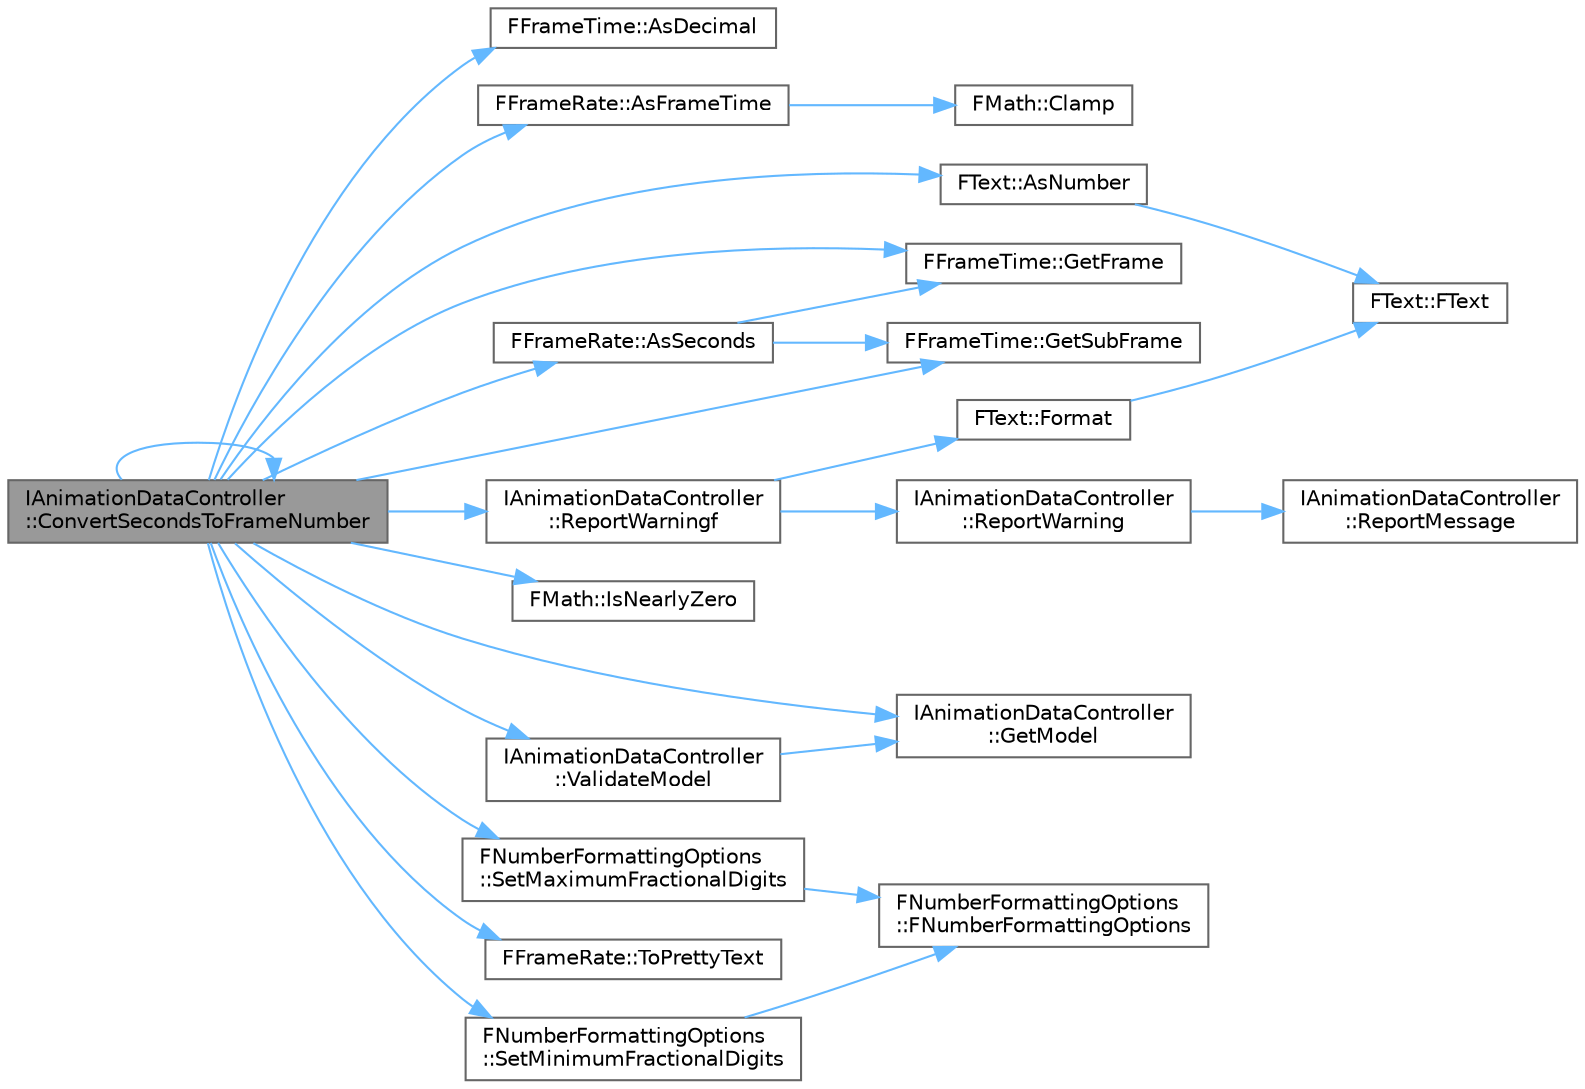 digraph "IAnimationDataController::ConvertSecondsToFrameNumber"
{
 // INTERACTIVE_SVG=YES
 // LATEX_PDF_SIZE
  bgcolor="transparent";
  edge [fontname=Helvetica,fontsize=10,labelfontname=Helvetica,labelfontsize=10];
  node [fontname=Helvetica,fontsize=10,shape=box,height=0.2,width=0.4];
  rankdir="LR";
  Node1 [id="Node000001",label="IAnimationDataController\l::ConvertSecondsToFrameNumber",height=0.2,width=0.4,color="gray40", fillcolor="grey60", style="filled", fontcolor="black",tooltip="Returns the final frame number calculating according to the Model its frame-rate, additionally output..."];
  Node1 -> Node2 [id="edge1_Node000001_Node000002",color="steelblue1",style="solid",tooltip=" "];
  Node2 [id="Node000002",label="FFrameTime::AsDecimal",height=0.2,width=0.4,color="grey40", fillcolor="white", style="filled",URL="$df/d8e/structFFrameTime.html#a4b95183f0fa5d79b37321a0780ae17b8",tooltip="Retrieve a decimal representation of this frame time Sub frames are always added to the current frame..."];
  Node1 -> Node3 [id="edge2_Node000001_Node000003",color="steelblue1",style="solid",tooltip=" "];
  Node3 [id="Node000003",label="FFrameRate::AsFrameTime",height=0.2,width=0.4,color="grey40", fillcolor="white", style="filled",URL="$df/d97/structFFrameRate.html#af0c2ae43d6f39ddf323dac51314583d4",tooltip="Convert the specified time in seconds to a frame number by rounding down to the nearest integer."];
  Node3 -> Node4 [id="edge3_Node000003_Node000004",color="steelblue1",style="solid",tooltip=" "];
  Node4 [id="Node000004",label="FMath::Clamp",height=0.2,width=0.4,color="grey40", fillcolor="white", style="filled",URL="$dc/d20/structFMath.html#a7dbca5929b2ea7f13304eb4c927dab6c",tooltip="Clamps X to be between Min and Max, inclusive."];
  Node1 -> Node5 [id="edge4_Node000001_Node000005",color="steelblue1",style="solid",tooltip=" "];
  Node5 [id="Node000005",label="FText::AsNumber",height=0.2,width=0.4,color="grey40", fillcolor="white", style="filled",URL="$d0/dcb/classFText.html#a5fd37ac92e085ef4f2b7ed1894be5baa",tooltip="Generate an FText that represents the passed number in the current culture."];
  Node5 -> Node6 [id="edge5_Node000005_Node000006",color="steelblue1",style="solid",tooltip=" "];
  Node6 [id="Node000006",label="FText::FText",height=0.2,width=0.4,color="grey40", fillcolor="white", style="filled",URL="$d0/dcb/classFText.html#aed2543585ee29658b23f660d8108334c",tooltip=" "];
  Node1 -> Node7 [id="edge6_Node000001_Node000007",color="steelblue1",style="solid",tooltip=" "];
  Node7 [id="Node000007",label="FFrameRate::AsSeconds",height=0.2,width=0.4,color="grey40", fillcolor="white", style="filled",URL="$df/d97/structFFrameRate.html#a3609c31a2e42d385d8a36a4fd5a2a89c",tooltip="Convert the specified frame number to a floating-point number of seconds based on this framerate."];
  Node7 -> Node8 [id="edge7_Node000007_Node000008",color="steelblue1",style="solid",tooltip=" "];
  Node8 [id="Node000008",label="FFrameTime::GetFrame",height=0.2,width=0.4,color="grey40", fillcolor="white", style="filled",URL="$df/d8e/structFFrameTime.html#a9c0ade8bc32907ebd0599146050f50aa",tooltip="Access this time's frame number."];
  Node7 -> Node9 [id="edge8_Node000007_Node000009",color="steelblue1",style="solid",tooltip=" "];
  Node9 [id="Node000009",label="FFrameTime::GetSubFrame",height=0.2,width=0.4,color="grey40", fillcolor="white", style="filled",URL="$df/d8e/structFFrameTime.html#abe04028be2226dc957dc0ec844d070ab",tooltip="Access this time's sub frame."];
  Node1 -> Node1 [id="edge9_Node000001_Node000001",color="steelblue1",style="solid",tooltip=" "];
  Node1 -> Node8 [id="edge10_Node000001_Node000008",color="steelblue1",style="solid",tooltip=" "];
  Node1 -> Node10 [id="edge11_Node000001_Node000010",color="steelblue1",style="solid",tooltip=" "];
  Node10 [id="Node000010",label="IAnimationDataController\l::GetModel",height=0.2,width=0.4,color="grey40", fillcolor="white", style="filled",URL="$d5/db0/classIAnimationDataController.html#a13a455117c65c921502e43d58c38afea",tooltip=" "];
  Node1 -> Node9 [id="edge12_Node000001_Node000009",color="steelblue1",style="solid",tooltip=" "];
  Node1 -> Node11 [id="edge13_Node000001_Node000011",color="steelblue1",style="solid",tooltip=" "];
  Node11 [id="Node000011",label="FMath::IsNearlyZero",height=0.2,width=0.4,color="grey40", fillcolor="white", style="filled",URL="$dc/d20/structFMath.html#ac9075b119b641d69ef4475cc5c2a60a8",tooltip="Checks if a floating point number is nearly zero."];
  Node1 -> Node12 [id="edge14_Node000001_Node000012",color="steelblue1",style="solid",tooltip=" "];
  Node12 [id="Node000012",label="IAnimationDataController\l::ReportWarningf",height=0.2,width=0.4,color="grey40", fillcolor="white", style="filled",URL="$d5/db0/classIAnimationDataController.html#afbca10c73aff3b40d254941b97d3fd40",tooltip=" "];
  Node12 -> Node13 [id="edge15_Node000012_Node000013",color="steelblue1",style="solid",tooltip=" "];
  Node13 [id="Node000013",label="FText::Format",height=0.2,width=0.4,color="grey40", fillcolor="white", style="filled",URL="$d0/dcb/classFText.html#a2e34f477b25799b29ea7ae5709259ae1",tooltip="Format the given map of key->value pairs as named arguments within the given format pattern."];
  Node13 -> Node6 [id="edge16_Node000013_Node000006",color="steelblue1",style="solid",tooltip=" "];
  Node12 -> Node14 [id="edge17_Node000012_Node000014",color="steelblue1",style="solid",tooltip=" "];
  Node14 [id="Node000014",label="IAnimationDataController\l::ReportWarning",height=0.2,width=0.4,color="grey40", fillcolor="white", style="filled",URL="$d5/db0/classIAnimationDataController.html#a3235de0adeb881889b81a83ae5910b8b",tooltip=" "];
  Node14 -> Node15 [id="edge18_Node000014_Node000015",color="steelblue1",style="solid",tooltip=" "];
  Node15 [id="Node000015",label="IAnimationDataController\l::ReportMessage",height=0.2,width=0.4,color="grey40", fillcolor="white", style="filled",URL="$d5/db0/classIAnimationDataController.html#a4c9d071e125c6cb90b8381fed309314d",tooltip=" "];
  Node1 -> Node16 [id="edge19_Node000001_Node000016",color="steelblue1",style="solid",tooltip=" "];
  Node16 [id="Node000016",label="FNumberFormattingOptions\l::SetMaximumFractionalDigits",height=0.2,width=0.4,color="grey40", fillcolor="white", style="filled",URL="$dc/d74/structFNumberFormattingOptions.html#a40a045711bdc856dbc7d5da22ad4cfde",tooltip=" "];
  Node16 -> Node17 [id="edge20_Node000016_Node000017",color="steelblue1",style="solid",tooltip=" "];
  Node17 [id="Node000017",label="FNumberFormattingOptions\l::FNumberFormattingOptions",height=0.2,width=0.4,color="grey40", fillcolor="white", style="filled",URL="$dc/d74/structFNumberFormattingOptions.html#a82ece22aaacfe93b257e61002ab765cc",tooltip=" "];
  Node1 -> Node18 [id="edge21_Node000001_Node000018",color="steelblue1",style="solid",tooltip=" "];
  Node18 [id="Node000018",label="FNumberFormattingOptions\l::SetMinimumFractionalDigits",height=0.2,width=0.4,color="grey40", fillcolor="white", style="filled",URL="$dc/d74/structFNumberFormattingOptions.html#a9bfce026e92a9b6209258480ab2452bc",tooltip=" "];
  Node18 -> Node17 [id="edge22_Node000018_Node000017",color="steelblue1",style="solid",tooltip=" "];
  Node1 -> Node19 [id="edge23_Node000001_Node000019",color="steelblue1",style="solid",tooltip=" "];
  Node19 [id="Node000019",label="FFrameRate::ToPrettyText",height=0.2,width=0.4,color="grey40", fillcolor="white", style="filled",URL="$df/d97/structFFrameRate.html#a4bb391bb096c987eb0a2b2cff2065a6f",tooltip="Convert this frame rate to a prettified text string."];
  Node1 -> Node20 [id="edge24_Node000001_Node000020",color="steelblue1",style="solid",tooltip=" "];
  Node20 [id="Node000020",label="IAnimationDataController\l::ValidateModel",height=0.2,width=0.4,color="grey40", fillcolor="white", style="filled",URL="$d5/db0/classIAnimationDataController.html#a053e048a9164b34d2c685f9e04987fdd",tooltip="Ensures that a valid model is currently targeted."];
  Node20 -> Node10 [id="edge25_Node000020_Node000010",color="steelblue1",style="solid",tooltip=" "];
}
